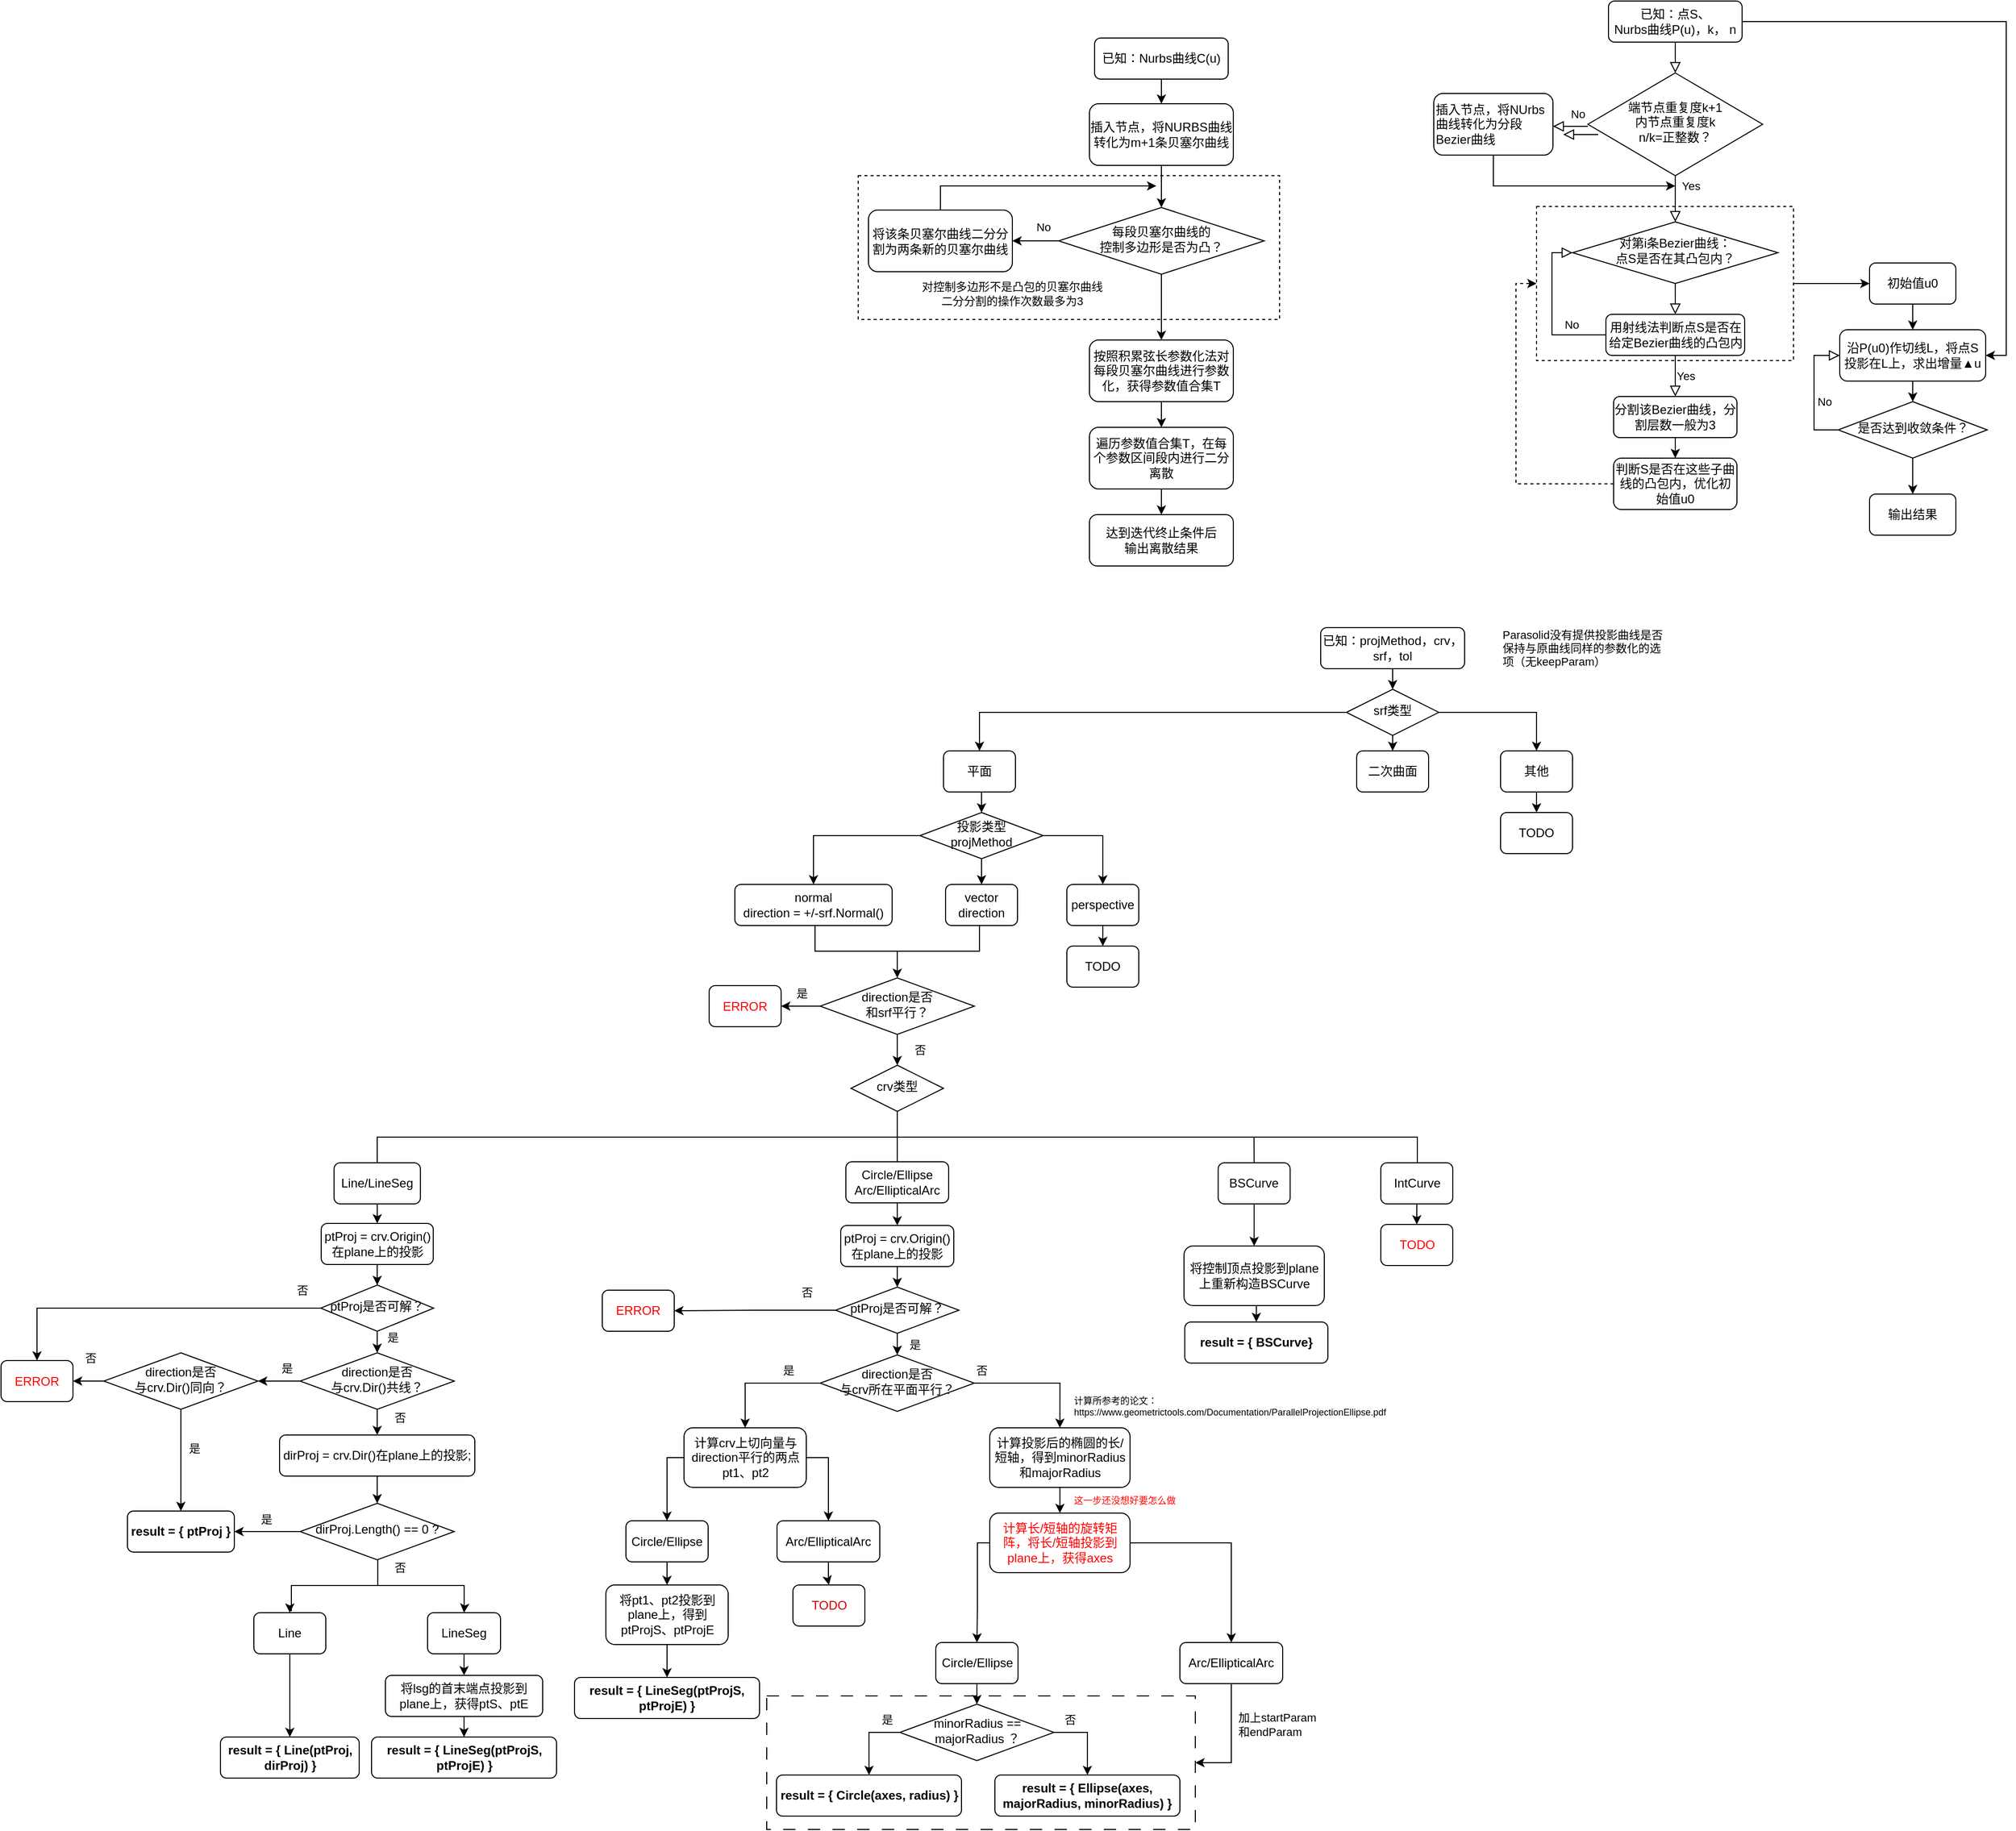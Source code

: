 <mxfile version="21.6.1" type="github">
  <diagram id="C5RBs43oDa-KdzZeNtuy" name="Page-1">
    <mxGraphModel dx="4502" dy="1508" grid="1" gridSize="10" guides="1" tooltips="1" connect="1" arrows="1" fold="1" page="1" pageScale="1" pageWidth="827" pageHeight="1169" math="0" shadow="0">
      <root>
        <mxCell id="WIyWlLk6GJQsqaUBKTNV-0" />
        <mxCell id="WIyWlLk6GJQsqaUBKTNV-1" parent="WIyWlLk6GJQsqaUBKTNV-0" />
        <mxCell id="WIyWlLk6GJQsqaUBKTNV-2" value="" style="rounded=0;html=1;jettySize=auto;orthogonalLoop=1;fontSize=11;endArrow=block;endFill=0;endSize=8;strokeWidth=1;shadow=0;labelBackgroundColor=none;edgeStyle=orthogonalEdgeStyle;" parent="WIyWlLk6GJQsqaUBKTNV-1" source="WIyWlLk6GJQsqaUBKTNV-3" target="WIyWlLk6GJQsqaUBKTNV-6" edge="1">
          <mxGeometry relative="1" as="geometry" />
        </mxCell>
        <mxCell id="XZnrxidHfEG2WqIlhOVC-12" style="edgeStyle=orthogonalEdgeStyle;rounded=0;orthogonalLoop=1;jettySize=auto;html=1;exitX=1;exitY=0.5;exitDx=0;exitDy=0;entryX=1;entryY=0.5;entryDx=0;entryDy=0;" parent="WIyWlLk6GJQsqaUBKTNV-1" source="WIyWlLk6GJQsqaUBKTNV-3" target="XZnrxidHfEG2WqIlhOVC-11" edge="1">
          <mxGeometry relative="1" as="geometry" />
        </mxCell>
        <mxCell id="WIyWlLk6GJQsqaUBKTNV-3" value="已知：点S、&lt;br&gt;Nurbs曲线P(u)，k， n" style="rounded=1;whiteSpace=wrap;html=1;fontSize=12;glass=0;strokeWidth=1;shadow=0;" parent="WIyWlLk6GJQsqaUBKTNV-1" vertex="1">
          <mxGeometry x="150" y="80" width="130" height="40" as="geometry" />
        </mxCell>
        <mxCell id="WIyWlLk6GJQsqaUBKTNV-4" value="Yes" style="rounded=0;html=1;jettySize=auto;orthogonalLoop=1;fontSize=11;endArrow=block;endFill=0;endSize=8;strokeWidth=1;shadow=0;labelBackgroundColor=none;edgeStyle=orthogonalEdgeStyle;" parent="WIyWlLk6GJQsqaUBKTNV-1" source="WIyWlLk6GJQsqaUBKTNV-6" target="WIyWlLk6GJQsqaUBKTNV-10" edge="1">
          <mxGeometry x="-0.556" y="15" relative="1" as="geometry">
            <mxPoint as="offset" />
          </mxGeometry>
        </mxCell>
        <mxCell id="WIyWlLk6GJQsqaUBKTNV-5" value="No" style="edgeStyle=orthogonalEdgeStyle;rounded=0;html=1;jettySize=auto;orthogonalLoop=1;fontSize=11;endArrow=block;endFill=0;endSize=8;strokeWidth=1;shadow=0;labelBackgroundColor=none;" parent="WIyWlLk6GJQsqaUBKTNV-1" edge="1">
          <mxGeometry x="1" y="506" relative="1" as="geometry">
            <mxPoint x="-496" y="-408" as="offset" />
            <mxPoint x="130" y="202" as="sourcePoint" />
            <mxPoint x="96" y="202" as="targetPoint" />
          </mxGeometry>
        </mxCell>
        <mxCell id="WIyWlLk6GJQsqaUBKTNV-6" value="端节点重复度k+1&lt;br&gt;内节点重复度k&lt;br&gt;n/k=正整数？" style="rhombus;whiteSpace=wrap;html=1;shadow=0;fontFamily=Helvetica;fontSize=12;align=center;strokeWidth=1;spacing=6;spacingTop=-4;" parent="WIyWlLk6GJQsqaUBKTNV-1" vertex="1">
          <mxGeometry x="130" y="150" width="170" height="100" as="geometry" />
        </mxCell>
        <mxCell id="XZnrxidHfEG2WqIlhOVC-3" style="edgeStyle=orthogonalEdgeStyle;rounded=0;orthogonalLoop=1;jettySize=auto;html=1;exitX=0.5;exitY=1;exitDx=0;exitDy=0;" parent="WIyWlLk6GJQsqaUBKTNV-1" source="WIyWlLk6GJQsqaUBKTNV-7" edge="1">
          <mxGeometry relative="1" as="geometry">
            <mxPoint x="215" y="260" as="targetPoint" />
            <Array as="points">
              <mxPoint x="38" y="260" />
            </Array>
          </mxGeometry>
        </mxCell>
        <mxCell id="WIyWlLk6GJQsqaUBKTNV-7" value="插入节点，将NUrbs曲线转化为分段Bezier曲线" style="rounded=1;whiteSpace=wrap;html=1;fontSize=12;glass=0;strokeWidth=1;shadow=0;align=left;" parent="WIyWlLk6GJQsqaUBKTNV-1" vertex="1">
          <mxGeometry x="-20" y="170" width="116" height="60" as="geometry" />
        </mxCell>
        <mxCell id="WIyWlLk6GJQsqaUBKTNV-8" value="" style="rounded=0;html=1;jettySize=auto;orthogonalLoop=1;fontSize=11;endArrow=block;endFill=0;endSize=8;strokeWidth=1;shadow=0;labelBackgroundColor=none;edgeStyle=orthogonalEdgeStyle;" parent="WIyWlLk6GJQsqaUBKTNV-1" source="WIyWlLk6GJQsqaUBKTNV-10" target="WIyWlLk6GJQsqaUBKTNV-11" edge="1">
          <mxGeometry x="0.333" y="20" relative="1" as="geometry">
            <mxPoint as="offset" />
          </mxGeometry>
        </mxCell>
        <mxCell id="WIyWlLk6GJQsqaUBKTNV-9" value="Yes" style="edgeStyle=orthogonalEdgeStyle;rounded=0;html=1;jettySize=auto;orthogonalLoop=1;fontSize=11;endArrow=block;endFill=0;endSize=8;strokeWidth=1;shadow=0;labelBackgroundColor=none;exitX=0.5;exitY=1;exitDx=0;exitDy=0;" parent="WIyWlLk6GJQsqaUBKTNV-1" source="WIyWlLk6GJQsqaUBKTNV-11" target="WIyWlLk6GJQsqaUBKTNV-12" edge="1">
          <mxGeometry y="10" relative="1" as="geometry">
            <mxPoint as="offset" />
            <mxPoint x="299.97" y="435" as="sourcePoint" />
          </mxGeometry>
        </mxCell>
        <mxCell id="WIyWlLk6GJQsqaUBKTNV-10" value="对第i条Bezier曲线：&lt;br&gt;点S是否在其凸包内？" style="rhombus;whiteSpace=wrap;html=1;shadow=0;fontFamily=Helvetica;fontSize=12;align=center;strokeWidth=1;spacing=6;spacingTop=-4;" parent="WIyWlLk6GJQsqaUBKTNV-1" vertex="1">
          <mxGeometry x="115" y="295" width="200" height="60" as="geometry" />
        </mxCell>
        <mxCell id="WIyWlLk6GJQsqaUBKTNV-11" value="用射线法判断点S是否在给定Bezier曲线的凸包内" style="rounded=1;whiteSpace=wrap;html=1;fontSize=12;glass=0;strokeWidth=1;shadow=0;" parent="WIyWlLk6GJQsqaUBKTNV-1" vertex="1">
          <mxGeometry x="147.5" y="385" width="135" height="40" as="geometry" />
        </mxCell>
        <mxCell id="XZnrxidHfEG2WqIlhOVC-6" value="" style="edgeStyle=orthogonalEdgeStyle;rounded=0;orthogonalLoop=1;jettySize=auto;html=1;" parent="WIyWlLk6GJQsqaUBKTNV-1" source="WIyWlLk6GJQsqaUBKTNV-12" target="XZnrxidHfEG2WqIlhOVC-4" edge="1">
          <mxGeometry relative="1" as="geometry" />
        </mxCell>
        <mxCell id="WIyWlLk6GJQsqaUBKTNV-12" value="分割该Bezier曲线，分割层数一般为3" style="rounded=1;whiteSpace=wrap;html=1;fontSize=12;glass=0;strokeWidth=1;shadow=0;" parent="WIyWlLk6GJQsqaUBKTNV-1" vertex="1">
          <mxGeometry x="155" y="465" width="120" height="40" as="geometry" />
        </mxCell>
        <mxCell id="XZnrxidHfEG2WqIlhOVC-1" value="No" style="edgeStyle=orthogonalEdgeStyle;rounded=0;html=1;jettySize=auto;orthogonalLoop=1;fontSize=11;endArrow=block;endFill=0;endSize=8;strokeWidth=1;shadow=0;labelBackgroundColor=none;exitX=0;exitY=0.5;exitDx=0;exitDy=0;entryX=0;entryY=0.5;entryDx=0;entryDy=0;" parent="WIyWlLk6GJQsqaUBKTNV-1" source="WIyWlLk6GJQsqaUBKTNV-11" target="WIyWlLk6GJQsqaUBKTNV-10" edge="1">
          <mxGeometry x="-0.555" y="-10" relative="1" as="geometry">
            <mxPoint as="offset" />
            <mxPoint x="119.97" y="385" as="sourcePoint" />
            <mxPoint x="175.97" y="385" as="targetPoint" />
          </mxGeometry>
        </mxCell>
        <mxCell id="XZnrxidHfEG2WqIlhOVC-8" style="edgeStyle=orthogonalEdgeStyle;rounded=0;orthogonalLoop=1;jettySize=auto;html=1;exitX=0;exitY=0.5;exitDx=0;exitDy=0;entryX=0;entryY=0.5;entryDx=0;entryDy=0;dashed=1;" parent="WIyWlLk6GJQsqaUBKTNV-1" source="XZnrxidHfEG2WqIlhOVC-4" target="XZnrxidHfEG2WqIlhOVC-7" edge="1">
          <mxGeometry relative="1" as="geometry" />
        </mxCell>
        <mxCell id="XZnrxidHfEG2WqIlhOVC-4" value="判断S是否在这些子曲线的凸包内，优化初始值u0" style="rounded=1;whiteSpace=wrap;html=1;fontSize=12;glass=0;strokeWidth=1;shadow=0;" parent="WIyWlLk6GJQsqaUBKTNV-1" vertex="1">
          <mxGeometry x="155" y="525" width="120" height="50" as="geometry" />
        </mxCell>
        <mxCell id="XZnrxidHfEG2WqIlhOVC-10" value="" style="edgeStyle=orthogonalEdgeStyle;rounded=0;orthogonalLoop=1;jettySize=auto;html=1;" parent="WIyWlLk6GJQsqaUBKTNV-1" source="XZnrxidHfEG2WqIlhOVC-7" target="XZnrxidHfEG2WqIlhOVC-9" edge="1">
          <mxGeometry relative="1" as="geometry" />
        </mxCell>
        <mxCell id="XZnrxidHfEG2WqIlhOVC-7" value="" style="rounded=0;whiteSpace=wrap;html=1;fillColor=none;dashed=1;" parent="WIyWlLk6GJQsqaUBKTNV-1" vertex="1">
          <mxGeometry x="80" y="280" width="250" height="150" as="geometry" />
        </mxCell>
        <mxCell id="XZnrxidHfEG2WqIlhOVC-13" style="edgeStyle=orthogonalEdgeStyle;rounded=0;orthogonalLoop=1;jettySize=auto;html=1;exitX=0.5;exitY=1;exitDx=0;exitDy=0;entryX=0.5;entryY=0;entryDx=0;entryDy=0;" parent="WIyWlLk6GJQsqaUBKTNV-1" source="XZnrxidHfEG2WqIlhOVC-9" target="XZnrxidHfEG2WqIlhOVC-11" edge="1">
          <mxGeometry relative="1" as="geometry" />
        </mxCell>
        <mxCell id="XZnrxidHfEG2WqIlhOVC-9" value="初始值u0" style="rounded=1;whiteSpace=wrap;html=1;fontSize=12;glass=0;strokeWidth=1;shadow=0;" parent="WIyWlLk6GJQsqaUBKTNV-1" vertex="1">
          <mxGeometry x="404" y="335" width="84" height="40" as="geometry" />
        </mxCell>
        <mxCell id="XZnrxidHfEG2WqIlhOVC-15" style="edgeStyle=orthogonalEdgeStyle;rounded=0;orthogonalLoop=1;jettySize=auto;html=1;exitX=0.5;exitY=1;exitDx=0;exitDy=0;entryX=0.5;entryY=0;entryDx=0;entryDy=0;" parent="WIyWlLk6GJQsqaUBKTNV-1" source="XZnrxidHfEG2WqIlhOVC-11" target="XZnrxidHfEG2WqIlhOVC-14" edge="1">
          <mxGeometry relative="1" as="geometry" />
        </mxCell>
        <mxCell id="XZnrxidHfEG2WqIlhOVC-11" value="沿P(u0)作切线L，将点S投影在L上，求出增量▲u" style="rounded=1;whiteSpace=wrap;html=1;fontSize=12;glass=0;strokeWidth=1;shadow=0;" parent="WIyWlLk6GJQsqaUBKTNV-1" vertex="1">
          <mxGeometry x="375" y="400" width="142" height="50" as="geometry" />
        </mxCell>
        <mxCell id="XZnrxidHfEG2WqIlhOVC-19" value="" style="edgeStyle=orthogonalEdgeStyle;rounded=0;orthogonalLoop=1;jettySize=auto;html=1;" parent="WIyWlLk6GJQsqaUBKTNV-1" source="XZnrxidHfEG2WqIlhOVC-14" target="XZnrxidHfEG2WqIlhOVC-18" edge="1">
          <mxGeometry relative="1" as="geometry" />
        </mxCell>
        <mxCell id="XZnrxidHfEG2WqIlhOVC-14" value="是否达到收敛条件？" style="rhombus;whiteSpace=wrap;html=1;shadow=0;fontFamily=Helvetica;fontSize=12;align=center;strokeWidth=1;spacing=6;spacingTop=-4;" parent="WIyWlLk6GJQsqaUBKTNV-1" vertex="1">
          <mxGeometry x="373.5" y="470" width="145" height="55" as="geometry" />
        </mxCell>
        <mxCell id="XZnrxidHfEG2WqIlhOVC-17" value="No" style="edgeStyle=orthogonalEdgeStyle;rounded=0;html=1;jettySize=auto;orthogonalLoop=1;fontSize=11;endArrow=block;endFill=0;endSize=8;strokeWidth=1;shadow=0;labelBackgroundColor=none;exitX=0;exitY=0.5;exitDx=0;exitDy=0;entryX=0;entryY=0.5;entryDx=0;entryDy=0;" parent="WIyWlLk6GJQsqaUBKTNV-1" source="XZnrxidHfEG2WqIlhOVC-14" target="XZnrxidHfEG2WqIlhOVC-11" edge="1">
          <mxGeometry x="-0.157" y="-10" relative="1" as="geometry">
            <mxPoint as="offset" />
            <mxPoint x="424" y="230" as="sourcePoint" />
            <mxPoint x="390" y="230" as="targetPoint" />
            <Array as="points">
              <mxPoint x="350" y="497" />
              <mxPoint x="350" y="425" />
            </Array>
          </mxGeometry>
        </mxCell>
        <mxCell id="XZnrxidHfEG2WqIlhOVC-18" value="输出结果" style="rounded=1;whiteSpace=wrap;html=1;fontSize=12;glass=0;strokeWidth=1;shadow=0;" parent="WIyWlLk6GJQsqaUBKTNV-1" vertex="1">
          <mxGeometry x="404" y="560" width="84" height="40" as="geometry" />
        </mxCell>
        <mxCell id="uBomitbFG4ltec037NGh-8" value="" style="edgeStyle=orthogonalEdgeStyle;rounded=0;orthogonalLoop=1;jettySize=auto;html=1;" parent="WIyWlLk6GJQsqaUBKTNV-1" source="uBomitbFG4ltec037NGh-0" target="uBomitbFG4ltec037NGh-1" edge="1">
          <mxGeometry relative="1" as="geometry" />
        </mxCell>
        <mxCell id="uBomitbFG4ltec037NGh-0" value="已知：Nurbs曲线C(u)" style="rounded=1;whiteSpace=wrap;html=1;fontSize=12;glass=0;strokeWidth=1;shadow=0;" parent="WIyWlLk6GJQsqaUBKTNV-1" vertex="1">
          <mxGeometry x="-350" y="116" width="130" height="40" as="geometry" />
        </mxCell>
        <mxCell id="uBomitbFG4ltec037NGh-6" value="" style="edgeStyle=orthogonalEdgeStyle;rounded=0;orthogonalLoop=1;jettySize=auto;html=1;" parent="WIyWlLk6GJQsqaUBKTNV-1" source="uBomitbFG4ltec037NGh-1" target="uBomitbFG4ltec037NGh-3" edge="1">
          <mxGeometry relative="1" as="geometry" />
        </mxCell>
        <mxCell id="uBomitbFG4ltec037NGh-1" value="插入节点，将NURBS曲线转化为m+1条贝塞尔曲线" style="rounded=1;whiteSpace=wrap;html=1;fontSize=12;glass=0;strokeWidth=1;shadow=0;" parent="WIyWlLk6GJQsqaUBKTNV-1" vertex="1">
          <mxGeometry x="-355" y="180" width="140" height="60" as="geometry" />
        </mxCell>
        <mxCell id="uBomitbFG4ltec037NGh-11" value="" style="edgeStyle=orthogonalEdgeStyle;rounded=0;orthogonalLoop=1;jettySize=auto;html=1;" parent="WIyWlLk6GJQsqaUBKTNV-1" source="uBomitbFG4ltec037NGh-3" target="uBomitbFG4ltec037NGh-10" edge="1">
          <mxGeometry relative="1" as="geometry" />
        </mxCell>
        <mxCell id="uBomitbFG4ltec037NGh-16" value="" style="edgeStyle=orthogonalEdgeStyle;rounded=0;orthogonalLoop=1;jettySize=auto;html=1;" parent="WIyWlLk6GJQsqaUBKTNV-1" source="uBomitbFG4ltec037NGh-3" target="uBomitbFG4ltec037NGh-15" edge="1">
          <mxGeometry relative="1" as="geometry" />
        </mxCell>
        <mxCell id="uBomitbFG4ltec037NGh-3" value="每段贝塞尔曲线的&lt;br&gt;控制多边形是否为凸？" style="rhombus;whiteSpace=wrap;html=1;shadow=0;fontFamily=Helvetica;fontSize=12;align=center;strokeWidth=1;spacing=6;spacingTop=-4;" parent="WIyWlLk6GJQsqaUBKTNV-1" vertex="1">
          <mxGeometry x="-385" y="281" width="200" height="65" as="geometry" />
        </mxCell>
        <mxCell id="uBomitbFG4ltec037NGh-9" value="No" style="edgeStyle=orthogonalEdgeStyle;rounded=0;html=1;jettySize=auto;orthogonalLoop=1;fontSize=11;endArrow=block;endFill=0;endSize=8;strokeWidth=1;shadow=0;labelBackgroundColor=none;" parent="WIyWlLk6GJQsqaUBKTNV-1" edge="1">
          <mxGeometry x="0.176" y="-20" relative="1" as="geometry">
            <mxPoint as="offset" />
            <mxPoint x="140" y="210" as="sourcePoint" />
            <mxPoint x="106" y="210" as="targetPoint" />
          </mxGeometry>
        </mxCell>
        <mxCell id="uBomitbFG4ltec037NGh-13" style="edgeStyle=orthogonalEdgeStyle;rounded=0;orthogonalLoop=1;jettySize=auto;html=1;exitX=0.5;exitY=0;exitDx=0;exitDy=0;" parent="WIyWlLk6GJQsqaUBKTNV-1" source="uBomitbFG4ltec037NGh-10" edge="1">
          <mxGeometry relative="1" as="geometry">
            <mxPoint x="-290" y="260" as="targetPoint" />
            <Array as="points">
              <mxPoint x="-500" y="260" />
            </Array>
          </mxGeometry>
        </mxCell>
        <mxCell id="uBomitbFG4ltec037NGh-10" value="将该条贝塞尔曲线二分分割为两条新的贝塞尔曲线" style="rounded=1;whiteSpace=wrap;html=1;fontSize=12;glass=0;strokeWidth=1;shadow=0;" parent="WIyWlLk6GJQsqaUBKTNV-1" vertex="1">
          <mxGeometry x="-570" y="283.5" width="140" height="60" as="geometry" />
        </mxCell>
        <mxCell id="uBomitbFG4ltec037NGh-18" value="" style="edgeStyle=orthogonalEdgeStyle;rounded=0;orthogonalLoop=1;jettySize=auto;html=1;" parent="WIyWlLk6GJQsqaUBKTNV-1" source="uBomitbFG4ltec037NGh-15" target="uBomitbFG4ltec037NGh-17" edge="1">
          <mxGeometry relative="1" as="geometry" />
        </mxCell>
        <mxCell id="uBomitbFG4ltec037NGh-15" value="按照积累弦长参数化法对每段贝塞尔曲线进行参数化，获得参数值合集T" style="rounded=1;whiteSpace=wrap;html=1;fontSize=12;glass=0;strokeWidth=1;shadow=0;" parent="WIyWlLk6GJQsqaUBKTNV-1" vertex="1">
          <mxGeometry x="-355" y="410" width="140" height="60" as="geometry" />
        </mxCell>
        <mxCell id="uBomitbFG4ltec037NGh-20" value="" style="edgeStyle=orthogonalEdgeStyle;rounded=0;orthogonalLoop=1;jettySize=auto;html=1;" parent="WIyWlLk6GJQsqaUBKTNV-1" source="uBomitbFG4ltec037NGh-17" target="uBomitbFG4ltec037NGh-19" edge="1">
          <mxGeometry relative="1" as="geometry" />
        </mxCell>
        <mxCell id="uBomitbFG4ltec037NGh-17" value="遍历参数值合集T，在每个参数区间段内进行二分离散" style="rounded=1;whiteSpace=wrap;html=1;fontSize=12;glass=0;strokeWidth=1;shadow=0;" parent="WIyWlLk6GJQsqaUBKTNV-1" vertex="1">
          <mxGeometry x="-355" y="495" width="140" height="60" as="geometry" />
        </mxCell>
        <mxCell id="uBomitbFG4ltec037NGh-19" value="达到迭代终止条件后&lt;br&gt;输出离散结果" style="rounded=1;whiteSpace=wrap;html=1;fontSize=12;glass=0;strokeWidth=1;shadow=0;" parent="WIyWlLk6GJQsqaUBKTNV-1" vertex="1">
          <mxGeometry x="-355" y="580" width="140" height="50" as="geometry" />
        </mxCell>
        <mxCell id="uBomitbFG4ltec037NGh-21" value="" style="rounded=0;whiteSpace=wrap;html=1;fillColor=none;dashed=1;" parent="WIyWlLk6GJQsqaUBKTNV-1" vertex="1">
          <mxGeometry x="-580" y="250" width="410" height="140" as="geometry" />
        </mxCell>
        <mxCell id="uBomitbFG4ltec037NGh-22" value="&lt;font style=&quot;font-size: 11px;&quot;&gt;对控制多边形不是凸包的贝塞尔曲线&lt;br&gt;二分分割的操作次数最多为3&lt;/font&gt;" style="rounded=0;whiteSpace=wrap;html=1;gradientColor=default;fillColor=none;strokeColor=none;fontSize=9;" parent="WIyWlLk6GJQsqaUBKTNV-1" vertex="1">
          <mxGeometry x="-530" y="335" width="200" height="60" as="geometry" />
        </mxCell>
        <mxCell id="AzQNed1N8ElNNBdo4Fju-8" style="edgeStyle=orthogonalEdgeStyle;rounded=0;orthogonalLoop=1;jettySize=auto;html=1;exitX=0.5;exitY=1;exitDx=0;exitDy=0;entryX=0.5;entryY=0;entryDx=0;entryDy=0;" edge="1" parent="WIyWlLk6GJQsqaUBKTNV-1" source="AzQNed1N8ElNNBdo4Fju-0" target="AzQNed1N8ElNNBdo4Fju-7">
          <mxGeometry relative="1" as="geometry" />
        </mxCell>
        <mxCell id="AzQNed1N8ElNNBdo4Fju-0" value="&lt;div style=&quot;&quot;&gt;&lt;span style=&quot;background-color: initial;&quot;&gt;已知：projMethod，crv，srf，tol&lt;/span&gt;&lt;/div&gt;" style="rounded=1;whiteSpace=wrap;html=1;fontSize=12;glass=0;strokeWidth=1;shadow=0;align=center;" vertex="1" parent="WIyWlLk6GJQsqaUBKTNV-1">
          <mxGeometry x="-130" y="690" width="140" height="40" as="geometry" />
        </mxCell>
        <mxCell id="AzQNed1N8ElNNBdo4Fju-2" value="&lt;span style=&quot;font-size: 11px;&quot;&gt;Parasolid没有提供投影曲线是否保持与原曲线同样的参数化的选项（无keepParam）&lt;/span&gt;" style="rounded=0;whiteSpace=wrap;html=1;gradientColor=default;fillColor=none;strokeColor=none;fontSize=9;align=left;" vertex="1" parent="WIyWlLk6GJQsqaUBKTNV-1">
          <mxGeometry x="45" y="690" width="160" height="40" as="geometry" />
        </mxCell>
        <mxCell id="AzQNed1N8ElNNBdo4Fju-22" style="edgeStyle=orthogonalEdgeStyle;rounded=0;orthogonalLoop=1;jettySize=auto;html=1;entryX=0.5;entryY=0;entryDx=0;entryDy=0;" edge="1" parent="WIyWlLk6GJQsqaUBKTNV-1" source="AzQNed1N8ElNNBdo4Fju-7" target="AzQNed1N8ElNNBdo4Fju-11">
          <mxGeometry relative="1" as="geometry" />
        </mxCell>
        <mxCell id="AzQNed1N8ElNNBdo4Fju-23" style="edgeStyle=orthogonalEdgeStyle;rounded=0;orthogonalLoop=1;jettySize=auto;html=1;exitX=0.5;exitY=1;exitDx=0;exitDy=0;entryX=0.5;entryY=0;entryDx=0;entryDy=0;" edge="1" parent="WIyWlLk6GJQsqaUBKTNV-1" source="AzQNed1N8ElNNBdo4Fju-7" target="AzQNed1N8ElNNBdo4Fju-12">
          <mxGeometry relative="1" as="geometry" />
        </mxCell>
        <mxCell id="AzQNed1N8ElNNBdo4Fju-24" style="edgeStyle=orthogonalEdgeStyle;rounded=0;orthogonalLoop=1;jettySize=auto;html=1;exitX=1;exitY=0.5;exitDx=0;exitDy=0;entryX=0.5;entryY=0;entryDx=0;entryDy=0;" edge="1" parent="WIyWlLk6GJQsqaUBKTNV-1" source="AzQNed1N8ElNNBdo4Fju-7" target="AzQNed1N8ElNNBdo4Fju-13">
          <mxGeometry relative="1" as="geometry" />
        </mxCell>
        <mxCell id="AzQNed1N8ElNNBdo4Fju-7" value="srf类型" style="rhombus;whiteSpace=wrap;html=1;shadow=0;fontFamily=Helvetica;fontSize=12;align=center;strokeWidth=1;spacing=6;spacingTop=-4;" vertex="1" parent="WIyWlLk6GJQsqaUBKTNV-1">
          <mxGeometry x="-105" y="750" width="90" height="45" as="geometry" />
        </mxCell>
        <mxCell id="AzQNed1N8ElNNBdo4Fju-21" style="edgeStyle=orthogonalEdgeStyle;rounded=0;orthogonalLoop=1;jettySize=auto;html=1;exitX=0.5;exitY=1;exitDx=0;exitDy=0;entryX=0.5;entryY=0;entryDx=0;entryDy=0;" edge="1" parent="WIyWlLk6GJQsqaUBKTNV-1" source="AzQNed1N8ElNNBdo4Fju-11" target="AzQNed1N8ElNNBdo4Fju-14">
          <mxGeometry relative="1" as="geometry" />
        </mxCell>
        <mxCell id="AzQNed1N8ElNNBdo4Fju-11" value="平面" style="rounded=1;whiteSpace=wrap;html=1;fontSize=12;glass=0;strokeWidth=1;shadow=0;" vertex="1" parent="WIyWlLk6GJQsqaUBKTNV-1">
          <mxGeometry x="-497" y="810" width="70" height="40" as="geometry" />
        </mxCell>
        <mxCell id="AzQNed1N8ElNNBdo4Fju-12" value="二次曲面" style="rounded=1;whiteSpace=wrap;html=1;fontSize=12;glass=0;strokeWidth=1;shadow=0;" vertex="1" parent="WIyWlLk6GJQsqaUBKTNV-1">
          <mxGeometry x="-95" y="810" width="70" height="40" as="geometry" />
        </mxCell>
        <mxCell id="AzQNed1N8ElNNBdo4Fju-31" style="edgeStyle=orthogonalEdgeStyle;rounded=0;orthogonalLoop=1;jettySize=auto;html=1;exitX=0.5;exitY=1;exitDx=0;exitDy=0;entryX=0.5;entryY=0;entryDx=0;entryDy=0;" edge="1" parent="WIyWlLk6GJQsqaUBKTNV-1" source="AzQNed1N8ElNNBdo4Fju-13" target="AzQNed1N8ElNNBdo4Fju-30">
          <mxGeometry relative="1" as="geometry" />
        </mxCell>
        <mxCell id="AzQNed1N8ElNNBdo4Fju-13" value="其他" style="rounded=1;whiteSpace=wrap;html=1;fontSize=12;glass=0;strokeWidth=1;shadow=0;" vertex="1" parent="WIyWlLk6GJQsqaUBKTNV-1">
          <mxGeometry x="45" y="810" width="70" height="40" as="geometry" />
        </mxCell>
        <mxCell id="AzQNed1N8ElNNBdo4Fju-25" style="edgeStyle=orthogonalEdgeStyle;rounded=0;orthogonalLoop=1;jettySize=auto;html=1;exitX=0.5;exitY=1;exitDx=0;exitDy=0;entryX=0.5;entryY=0;entryDx=0;entryDy=0;" edge="1" parent="WIyWlLk6GJQsqaUBKTNV-1" source="AzQNed1N8ElNNBdo4Fju-14" target="AzQNed1N8ElNNBdo4Fju-16">
          <mxGeometry relative="1" as="geometry" />
        </mxCell>
        <mxCell id="AzQNed1N8ElNNBdo4Fju-26" style="edgeStyle=orthogonalEdgeStyle;rounded=0;orthogonalLoop=1;jettySize=auto;html=1;exitX=0;exitY=0.5;exitDx=0;exitDy=0;entryX=0.5;entryY=0;entryDx=0;entryDy=0;" edge="1" parent="WIyWlLk6GJQsqaUBKTNV-1" source="AzQNed1N8ElNNBdo4Fju-14" target="AzQNed1N8ElNNBdo4Fju-15">
          <mxGeometry relative="1" as="geometry" />
        </mxCell>
        <mxCell id="AzQNed1N8ElNNBdo4Fju-27" style="edgeStyle=orthogonalEdgeStyle;rounded=0;orthogonalLoop=1;jettySize=auto;html=1;exitX=1;exitY=0.5;exitDx=0;exitDy=0;entryX=0.5;entryY=0;entryDx=0;entryDy=0;" edge="1" parent="WIyWlLk6GJQsqaUBKTNV-1" source="AzQNed1N8ElNNBdo4Fju-14" target="AzQNed1N8ElNNBdo4Fju-17">
          <mxGeometry relative="1" as="geometry" />
        </mxCell>
        <mxCell id="AzQNed1N8ElNNBdo4Fju-14" value="投影类型&lt;br&gt;projMethod" style="rhombus;whiteSpace=wrap;html=1;shadow=0;fontFamily=Helvetica;fontSize=12;align=center;strokeWidth=1;spacing=6;spacingTop=-4;" vertex="1" parent="WIyWlLk6GJQsqaUBKTNV-1">
          <mxGeometry x="-520" y="870" width="120" height="45" as="geometry" />
        </mxCell>
        <mxCell id="AzQNed1N8ElNNBdo4Fju-15" value="normal&lt;br&gt;direction = +/-srf.Normal()" style="rounded=1;whiteSpace=wrap;html=1;fontSize=12;glass=0;strokeWidth=1;shadow=0;" vertex="1" parent="WIyWlLk6GJQsqaUBKTNV-1">
          <mxGeometry x="-700" y="940" width="153" height="40" as="geometry" />
        </mxCell>
        <mxCell id="AzQNed1N8ElNNBdo4Fju-16" value="vector&lt;br&gt;direction" style="rounded=1;whiteSpace=wrap;html=1;fontSize=12;glass=0;strokeWidth=1;shadow=0;" vertex="1" parent="WIyWlLk6GJQsqaUBKTNV-1">
          <mxGeometry x="-495" y="940" width="70" height="40" as="geometry" />
        </mxCell>
        <mxCell id="AzQNed1N8ElNNBdo4Fju-29" style="edgeStyle=orthogonalEdgeStyle;rounded=0;orthogonalLoop=1;jettySize=auto;html=1;exitX=0.5;exitY=1;exitDx=0;exitDy=0;entryX=0.5;entryY=0;entryDx=0;entryDy=0;" edge="1" parent="WIyWlLk6GJQsqaUBKTNV-1" source="AzQNed1N8ElNNBdo4Fju-17" target="AzQNed1N8ElNNBdo4Fju-28">
          <mxGeometry relative="1" as="geometry" />
        </mxCell>
        <mxCell id="AzQNed1N8ElNNBdo4Fju-17" value="perspective" style="rounded=1;whiteSpace=wrap;html=1;fontSize=12;glass=0;strokeWidth=1;shadow=0;" vertex="1" parent="WIyWlLk6GJQsqaUBKTNV-1">
          <mxGeometry x="-377" y="940" width="70" height="40" as="geometry" />
        </mxCell>
        <mxCell id="AzQNed1N8ElNNBdo4Fju-28" value="TODO" style="rounded=1;whiteSpace=wrap;html=1;fontSize=12;glass=0;strokeWidth=1;shadow=0;" vertex="1" parent="WIyWlLk6GJQsqaUBKTNV-1">
          <mxGeometry x="-377" y="1000" width="70" height="40" as="geometry" />
        </mxCell>
        <mxCell id="AzQNed1N8ElNNBdo4Fju-30" value="TODO" style="rounded=1;whiteSpace=wrap;html=1;fontSize=12;glass=0;strokeWidth=1;shadow=0;" vertex="1" parent="WIyWlLk6GJQsqaUBKTNV-1">
          <mxGeometry x="45" y="870" width="70" height="40" as="geometry" />
        </mxCell>
        <mxCell id="AzQNed1N8ElNNBdo4Fju-39" style="edgeStyle=orthogonalEdgeStyle;rounded=0;orthogonalLoop=1;jettySize=auto;html=1;exitX=0;exitY=0.5;exitDx=0;exitDy=0;exitPerimeter=0;entryX=0.5;entryY=0;entryDx=0;entryDy=0;" edge="1" parent="WIyWlLk6GJQsqaUBKTNV-1" source="AzQNed1N8ElNNBdo4Fju-32" target="AzQNed1N8ElNNBdo4Fju-33">
          <mxGeometry relative="1" as="geometry" />
        </mxCell>
        <mxCell id="AzQNed1N8ElNNBdo4Fju-32" value="" style="strokeWidth=1;html=1;shape=mxgraph.flowchart.annotation_2;align=left;labelPosition=right;pointerEvents=1;rotation=-90;" vertex="1" parent="WIyWlLk6GJQsqaUBKTNV-1">
          <mxGeometry x="-567" y="925" width="50" height="160" as="geometry" />
        </mxCell>
        <mxCell id="AzQNed1N8ElNNBdo4Fju-36" value="" style="edgeStyle=orthogonalEdgeStyle;rounded=0;orthogonalLoop=1;jettySize=auto;html=1;" edge="1" parent="WIyWlLk6GJQsqaUBKTNV-1" source="AzQNed1N8ElNNBdo4Fju-33" target="AzQNed1N8ElNNBdo4Fju-35">
          <mxGeometry relative="1" as="geometry" />
        </mxCell>
        <mxCell id="AzQNed1N8ElNNBdo4Fju-41" value="" style="edgeStyle=orthogonalEdgeStyle;rounded=0;orthogonalLoop=1;jettySize=auto;html=1;" edge="1" parent="WIyWlLk6GJQsqaUBKTNV-1" source="AzQNed1N8ElNNBdo4Fju-33" target="AzQNed1N8ElNNBdo4Fju-40">
          <mxGeometry relative="1" as="geometry" />
        </mxCell>
        <mxCell id="AzQNed1N8ElNNBdo4Fju-33" value="direction是否&lt;br&gt;和srf平行？" style="rhombus;whiteSpace=wrap;html=1;shadow=0;fontFamily=Helvetica;fontSize=12;align=center;strokeWidth=1;spacing=6;spacingTop=-4;" vertex="1" parent="WIyWlLk6GJQsqaUBKTNV-1">
          <mxGeometry x="-617" y="1031" width="150" height="55" as="geometry" />
        </mxCell>
        <mxCell id="AzQNed1N8ElNNBdo4Fju-35" value="&lt;font color=&quot;#ff0000&quot;&gt;ERROR&lt;/font&gt;" style="rounded=1;whiteSpace=wrap;html=1;fontSize=12;glass=0;strokeWidth=1;shadow=0;" vertex="1" parent="WIyWlLk6GJQsqaUBKTNV-1">
          <mxGeometry x="-725" y="1038.5" width="70" height="40" as="geometry" />
        </mxCell>
        <mxCell id="AzQNed1N8ElNNBdo4Fju-37" value="&lt;span style=&quot;font-size: 11px;&quot;&gt;是&lt;/span&gt;" style="rounded=0;whiteSpace=wrap;html=1;gradientColor=default;fillColor=none;strokeColor=none;fontSize=9;align=left;" vertex="1" parent="WIyWlLk6GJQsqaUBKTNV-1">
          <mxGeometry x="-642" y="1031" width="25" height="30" as="geometry" />
        </mxCell>
        <mxCell id="AzQNed1N8ElNNBdo4Fju-38" value="&lt;span style=&quot;font-size: 11px;&quot;&gt;否&lt;/span&gt;" style="rounded=0;whiteSpace=wrap;html=1;gradientColor=default;fillColor=none;strokeColor=none;fontSize=9;align=left;" vertex="1" parent="WIyWlLk6GJQsqaUBKTNV-1">
          <mxGeometry x="-527.5" y="1086" width="25" height="30" as="geometry" />
        </mxCell>
        <mxCell id="AzQNed1N8ElNNBdo4Fju-40" value="crv类型" style="rhombus;whiteSpace=wrap;html=1;shadow=0;fontFamily=Helvetica;fontSize=12;align=center;strokeWidth=1;spacing=6;spacingTop=-4;" vertex="1" parent="WIyWlLk6GJQsqaUBKTNV-1">
          <mxGeometry x="-587" y="1116" width="90" height="45" as="geometry" />
        </mxCell>
        <mxCell id="AzQNed1N8ElNNBdo4Fju-123" style="edgeStyle=orthogonalEdgeStyle;rounded=0;orthogonalLoop=1;jettySize=auto;html=1;exitX=0.5;exitY=1;exitDx=0;exitDy=0;entryX=0.5;entryY=0;entryDx=0;entryDy=0;" edge="1" parent="WIyWlLk6GJQsqaUBKTNV-1" source="AzQNed1N8ElNNBdo4Fju-44" target="AzQNed1N8ElNNBdo4Fju-111">
          <mxGeometry relative="1" as="geometry" />
        </mxCell>
        <mxCell id="AzQNed1N8ElNNBdo4Fju-44" value="Circle/Ellipse&lt;br&gt;Arc/EllipticalArc" style="rounded=1;whiteSpace=wrap;html=1;fontSize=12;glass=0;strokeWidth=1;shadow=0;" vertex="1" parent="WIyWlLk6GJQsqaUBKTNV-1">
          <mxGeometry x="-592" y="1210" width="100" height="40" as="geometry" />
        </mxCell>
        <mxCell id="AzQNed1N8ElNNBdo4Fju-170" style="edgeStyle=orthogonalEdgeStyle;rounded=0;orthogonalLoop=1;jettySize=auto;html=1;exitX=0.5;exitY=1;exitDx=0;exitDy=0;entryX=0.5;entryY=0;entryDx=0;entryDy=0;" edge="1" parent="WIyWlLk6GJQsqaUBKTNV-1" source="AzQNed1N8ElNNBdo4Fju-45" target="AzQNed1N8ElNNBdo4Fju-168">
          <mxGeometry relative="1" as="geometry" />
        </mxCell>
        <mxCell id="AzQNed1N8ElNNBdo4Fju-45" value="BSCurve" style="rounded=1;whiteSpace=wrap;html=1;fontSize=12;glass=0;strokeWidth=1;shadow=0;" vertex="1" parent="WIyWlLk6GJQsqaUBKTNV-1">
          <mxGeometry x="-229.75" y="1211" width="70" height="40" as="geometry" />
        </mxCell>
        <mxCell id="AzQNed1N8ElNNBdo4Fju-48" value="" style="edgeStyle=orthogonalEdgeStyle;rounded=0;orthogonalLoop=1;jettySize=auto;html=1;" edge="1" parent="WIyWlLk6GJQsqaUBKTNV-1" source="AzQNed1N8ElNNBdo4Fju-46" target="AzQNed1N8ElNNBdo4Fju-47">
          <mxGeometry relative="1" as="geometry" />
        </mxCell>
        <mxCell id="AzQNed1N8ElNNBdo4Fju-46" value="IntCurve" style="rounded=1;whiteSpace=wrap;html=1;fontSize=12;glass=0;strokeWidth=1;shadow=0;" vertex="1" parent="WIyWlLk6GJQsqaUBKTNV-1">
          <mxGeometry x="-71.5" y="1211" width="70" height="40" as="geometry" />
        </mxCell>
        <mxCell id="AzQNed1N8ElNNBdo4Fju-47" value="&lt;font color=&quot;#ff0000&quot;&gt;TODO&lt;/font&gt;" style="rounded=1;whiteSpace=wrap;html=1;fontSize=12;glass=0;strokeWidth=1;shadow=0;" vertex="1" parent="WIyWlLk6GJQsqaUBKTNV-1">
          <mxGeometry x="-71.5" y="1271" width="70" height="40" as="geometry" />
        </mxCell>
        <mxCell id="AzQNed1N8ElNNBdo4Fju-86" value="" style="edgeStyle=orthogonalEdgeStyle;rounded=0;orthogonalLoop=1;jettySize=auto;html=1;" edge="1" parent="WIyWlLk6GJQsqaUBKTNV-1" source="AzQNed1N8ElNNBdo4Fju-50" target="AzQNed1N8ElNNBdo4Fju-83">
          <mxGeometry relative="1" as="geometry" />
        </mxCell>
        <mxCell id="AzQNed1N8ElNNBdo4Fju-50" value="LineSeg" style="rounded=1;whiteSpace=wrap;html=1;fontSize=12;glass=0;strokeWidth=1;shadow=0;" vertex="1" parent="WIyWlLk6GJQsqaUBKTNV-1">
          <mxGeometry x="-999" y="1649" width="71" height="40" as="geometry" />
        </mxCell>
        <mxCell id="AzQNed1N8ElNNBdo4Fju-53" value="" style="edgeStyle=orthogonalEdgeStyle;rounded=0;orthogonalLoop=1;jettySize=auto;html=1;" edge="1" parent="WIyWlLk6GJQsqaUBKTNV-1" source="AzQNed1N8ElNNBdo4Fju-51" target="AzQNed1N8ElNNBdo4Fju-52">
          <mxGeometry relative="1" as="geometry" />
        </mxCell>
        <mxCell id="AzQNed1N8ElNNBdo4Fju-63" value="" style="edgeStyle=orthogonalEdgeStyle;rounded=0;orthogonalLoop=1;jettySize=auto;html=1;" edge="1" parent="WIyWlLk6GJQsqaUBKTNV-1" source="AzQNed1N8ElNNBdo4Fju-51" target="AzQNed1N8ElNNBdo4Fju-61">
          <mxGeometry relative="1" as="geometry" />
        </mxCell>
        <mxCell id="AzQNed1N8ElNNBdo4Fju-51" value="direction是否&lt;br&gt;与crv.Dir()共线？" style="rhombus;whiteSpace=wrap;html=1;shadow=0;fontFamily=Helvetica;fontSize=12;align=center;strokeWidth=1;spacing=6;spacingTop=-4;" vertex="1" parent="WIyWlLk6GJQsqaUBKTNV-1">
          <mxGeometry x="-1123" y="1396" width="150" height="55" as="geometry" />
        </mxCell>
        <mxCell id="AzQNed1N8ElNNBdo4Fju-56" value="" style="edgeStyle=orthogonalEdgeStyle;rounded=0;orthogonalLoop=1;jettySize=auto;html=1;" edge="1" parent="WIyWlLk6GJQsqaUBKTNV-1" source="AzQNed1N8ElNNBdo4Fju-52" target="AzQNed1N8ElNNBdo4Fju-55">
          <mxGeometry relative="1" as="geometry" />
        </mxCell>
        <mxCell id="AzQNed1N8ElNNBdo4Fju-121" style="edgeStyle=orthogonalEdgeStyle;rounded=0;orthogonalLoop=1;jettySize=auto;html=1;exitX=0.5;exitY=1;exitDx=0;exitDy=0;entryX=0.5;entryY=0;entryDx=0;entryDy=0;" edge="1" parent="WIyWlLk6GJQsqaUBKTNV-1" source="AzQNed1N8ElNNBdo4Fju-52" target="AzQNed1N8ElNNBdo4Fju-62">
          <mxGeometry relative="1" as="geometry" />
        </mxCell>
        <mxCell id="AzQNed1N8ElNNBdo4Fju-52" value="direction是否&lt;br&gt;与crv.Dir()同向？" style="rhombus;whiteSpace=wrap;html=1;shadow=0;fontFamily=Helvetica;fontSize=12;align=center;strokeWidth=1;spacing=6;spacingTop=-4;" vertex="1" parent="WIyWlLk6GJQsqaUBKTNV-1">
          <mxGeometry x="-1314" y="1396" width="150" height="55" as="geometry" />
        </mxCell>
        <mxCell id="AzQNed1N8ElNNBdo4Fju-54" value="&lt;span style=&quot;font-size: 11px;&quot;&gt;是&lt;/span&gt;" style="rounded=0;whiteSpace=wrap;html=1;gradientColor=default;fillColor=none;strokeColor=none;fontSize=9;align=left;" vertex="1" parent="WIyWlLk6GJQsqaUBKTNV-1">
          <mxGeometry x="-1143" y="1396" width="25" height="30" as="geometry" />
        </mxCell>
        <mxCell id="AzQNed1N8ElNNBdo4Fju-55" value="&lt;font color=&quot;#ff0000&quot;&gt;ERROR&lt;/font&gt;" style="rounded=1;whiteSpace=wrap;html=1;fontSize=12;glass=0;strokeWidth=1;shadow=0;" vertex="1" parent="WIyWlLk6GJQsqaUBKTNV-1">
          <mxGeometry x="-1414" y="1403.5" width="70" height="40" as="geometry" />
        </mxCell>
        <mxCell id="AzQNed1N8ElNNBdo4Fju-57" value="&lt;span style=&quot;font-size: 11px;&quot;&gt;否&lt;/span&gt;" style="rounded=0;whiteSpace=wrap;html=1;gradientColor=default;fillColor=none;strokeColor=none;fontSize=9;align=left;" vertex="1" parent="WIyWlLk6GJQsqaUBKTNV-1">
          <mxGeometry x="-1334" y="1386" width="25" height="30" as="geometry" />
        </mxCell>
        <mxCell id="AzQNed1N8ElNNBdo4Fju-60" value="&lt;span style=&quot;font-size: 11px;&quot;&gt;是&lt;/span&gt;" style="rounded=0;whiteSpace=wrap;html=1;gradientColor=default;fillColor=none;strokeColor=none;fontSize=9;align=left;" vertex="1" parent="WIyWlLk6GJQsqaUBKTNV-1">
          <mxGeometry x="-1233" y="1473.5" width="25" height="30" as="geometry" />
        </mxCell>
        <mxCell id="AzQNed1N8ElNNBdo4Fju-122" style="edgeStyle=orthogonalEdgeStyle;rounded=0;orthogonalLoop=1;jettySize=auto;html=1;exitX=0.5;exitY=1;exitDx=0;exitDy=0;entryX=0.5;entryY=0;entryDx=0;entryDy=0;" edge="1" parent="WIyWlLk6GJQsqaUBKTNV-1" source="AzQNed1N8ElNNBdo4Fju-61" target="AzQNed1N8ElNNBdo4Fju-65">
          <mxGeometry relative="1" as="geometry" />
        </mxCell>
        <mxCell id="AzQNed1N8ElNNBdo4Fju-61" value="dirProj = crv.Dir()在plane上的投影;" style="rounded=1;whiteSpace=wrap;html=1;fontSize=12;glass=0;strokeWidth=1;shadow=0;" vertex="1" parent="WIyWlLk6GJQsqaUBKTNV-1">
          <mxGeometry x="-1143" y="1476" width="190" height="40" as="geometry" />
        </mxCell>
        <mxCell id="AzQNed1N8ElNNBdo4Fju-62" value="&lt;b&gt;result = { ptProj }&lt;/b&gt;" style="rounded=1;whiteSpace=wrap;html=1;fontSize=12;glass=0;strokeWidth=1;shadow=0;" vertex="1" parent="WIyWlLk6GJQsqaUBKTNV-1">
          <mxGeometry x="-1291" y="1550" width="104" height="40" as="geometry" />
        </mxCell>
        <mxCell id="AzQNed1N8ElNNBdo4Fju-64" value="&lt;span style=&quot;font-size: 11px;&quot;&gt;否&lt;/span&gt;" style="rounded=0;whiteSpace=wrap;html=1;gradientColor=default;fillColor=none;strokeColor=none;fontSize=9;align=left;" vertex="1" parent="WIyWlLk6GJQsqaUBKTNV-1">
          <mxGeometry x="-1033" y="1443.5" width="25" height="30" as="geometry" />
        </mxCell>
        <mxCell id="AzQNed1N8ElNNBdo4Fju-67" value="" style="edgeStyle=orthogonalEdgeStyle;rounded=0;orthogonalLoop=1;jettySize=auto;html=1;" edge="1" parent="WIyWlLk6GJQsqaUBKTNV-1" source="AzQNed1N8ElNNBdo4Fju-65" target="AzQNed1N8ElNNBdo4Fju-62">
          <mxGeometry relative="1" as="geometry" />
        </mxCell>
        <mxCell id="AzQNed1N8ElNNBdo4Fju-65" value="dirProj.Length() == 0 ?" style="rhombus;whiteSpace=wrap;html=1;shadow=0;fontFamily=Helvetica;fontSize=12;align=center;strokeWidth=1;spacing=6;spacingTop=-4;" vertex="1" parent="WIyWlLk6GJQsqaUBKTNV-1">
          <mxGeometry x="-1123" y="1542.5" width="150" height="55" as="geometry" />
        </mxCell>
        <mxCell id="AzQNed1N8ElNNBdo4Fju-68" value="&lt;span style=&quot;font-size: 11px;&quot;&gt;是&lt;/span&gt;" style="rounded=0;whiteSpace=wrap;html=1;gradientColor=default;fillColor=none;strokeColor=none;fontSize=9;align=left;" vertex="1" parent="WIyWlLk6GJQsqaUBKTNV-1">
          <mxGeometry x="-1163" y="1542.5" width="25" height="30" as="geometry" />
        </mxCell>
        <mxCell id="AzQNed1N8ElNNBdo4Fju-70" value="&lt;b&gt;result = { Line(ptProj, dirProj) }&lt;/b&gt;" style="rounded=1;whiteSpace=wrap;html=1;fontSize=12;glass=0;strokeWidth=1;shadow=0;" vertex="1" parent="WIyWlLk6GJQsqaUBKTNV-1">
          <mxGeometry x="-1200.5" y="1770" width="135" height="40" as="geometry" />
        </mxCell>
        <mxCell id="AzQNed1N8ElNNBdo4Fju-72" value="&lt;span style=&quot;font-size: 11px;&quot;&gt;否&lt;/span&gt;" style="rounded=0;whiteSpace=wrap;html=1;gradientColor=default;fillColor=none;strokeColor=none;fontSize=9;align=left;" vertex="1" parent="WIyWlLk6GJQsqaUBKTNV-1">
          <mxGeometry x="-1033" y="1590" width="25" height="30" as="geometry" />
        </mxCell>
        <mxCell id="AzQNed1N8ElNNBdo4Fju-80" value="" style="edgeStyle=orthogonalEdgeStyle;rounded=0;orthogonalLoop=1;jettySize=auto;html=1;" edge="1" parent="WIyWlLk6GJQsqaUBKTNV-1" source="AzQNed1N8ElNNBdo4Fju-76" target="AzQNed1N8ElNNBdo4Fju-70">
          <mxGeometry relative="1" as="geometry" />
        </mxCell>
        <mxCell id="AzQNed1N8ElNNBdo4Fju-76" value="Line" style="rounded=1;whiteSpace=wrap;html=1;fontSize=12;glass=0;strokeWidth=1;shadow=0;" vertex="1" parent="WIyWlLk6GJQsqaUBKTNV-1">
          <mxGeometry x="-1168" y="1649" width="70" height="40" as="geometry" />
        </mxCell>
        <mxCell id="AzQNed1N8ElNNBdo4Fju-79" style="edgeStyle=orthogonalEdgeStyle;rounded=0;orthogonalLoop=1;jettySize=auto;html=1;exitX=1;exitY=1;exitDx=0;exitDy=0;exitPerimeter=0;entryX=0.5;entryY=0;entryDx=0;entryDy=0;" edge="1" parent="WIyWlLk6GJQsqaUBKTNV-1" target="AzQNed1N8ElNNBdo4Fju-76">
          <mxGeometry relative="1" as="geometry">
            <mxPoint x="-1133" y="1647.5" as="sourcePoint" />
          </mxGeometry>
        </mxCell>
        <mxCell id="AzQNed1N8ElNNBdo4Fju-82" style="edgeStyle=orthogonalEdgeStyle;rounded=0;orthogonalLoop=1;jettySize=auto;html=1;exitX=1;exitY=0;exitDx=0;exitDy=0;exitPerimeter=0;entryX=0.5;entryY=0;entryDx=0;entryDy=0;" edge="1" parent="WIyWlLk6GJQsqaUBKTNV-1" source="AzQNed1N8ElNNBdo4Fju-78" target="AzQNed1N8ElNNBdo4Fju-50">
          <mxGeometry relative="1" as="geometry" />
        </mxCell>
        <mxCell id="AzQNed1N8ElNNBdo4Fju-78" value="" style="strokeWidth=1;html=1;shape=mxgraph.flowchart.annotation_2;align=left;labelPosition=right;pointerEvents=1;rotation=90;" vertex="1" parent="WIyWlLk6GJQsqaUBKTNV-1">
          <mxGeometry x="-1072.45" y="1538.44" width="50" height="168.12" as="geometry" />
        </mxCell>
        <mxCell id="AzQNed1N8ElNNBdo4Fju-89" value="" style="edgeStyle=orthogonalEdgeStyle;rounded=0;orthogonalLoop=1;jettySize=auto;html=1;" edge="1" parent="WIyWlLk6GJQsqaUBKTNV-1" source="AzQNed1N8ElNNBdo4Fju-83" target="AzQNed1N8ElNNBdo4Fju-87">
          <mxGeometry relative="1" as="geometry" />
        </mxCell>
        <mxCell id="AzQNed1N8ElNNBdo4Fju-83" value="将lsg的首末端点投影到plane上，获得ptS、ptE" style="rounded=1;whiteSpace=wrap;html=1;fontSize=12;glass=0;strokeWidth=1;shadow=0;" vertex="1" parent="WIyWlLk6GJQsqaUBKTNV-1">
          <mxGeometry x="-1040" y="1710" width="153" height="40" as="geometry" />
        </mxCell>
        <mxCell id="AzQNed1N8ElNNBdo4Fju-87" value="&lt;b&gt;result = { LineSeg(ptProjS, ptProjE) }&lt;/b&gt;" style="rounded=1;whiteSpace=wrap;html=1;fontSize=12;glass=0;strokeWidth=1;shadow=0;" vertex="1" parent="WIyWlLk6GJQsqaUBKTNV-1">
          <mxGeometry x="-1053.5" y="1770" width="180" height="40" as="geometry" />
        </mxCell>
        <mxCell id="AzQNed1N8ElNNBdo4Fju-131" style="edgeStyle=orthogonalEdgeStyle;rounded=0;orthogonalLoop=1;jettySize=auto;html=1;exitX=0;exitY=0.5;exitDx=0;exitDy=0;entryX=0.5;entryY=0;entryDx=0;entryDy=0;" edge="1" parent="WIyWlLk6GJQsqaUBKTNV-1" source="AzQNed1N8ElNNBdo4Fju-90" target="AzQNed1N8ElNNBdo4Fju-130">
          <mxGeometry relative="1" as="geometry" />
        </mxCell>
        <mxCell id="AzQNed1N8ElNNBdo4Fju-148" style="edgeStyle=orthogonalEdgeStyle;rounded=0;orthogonalLoop=1;jettySize=auto;html=1;exitX=1;exitY=0.5;exitDx=0;exitDy=0;entryX=0.5;entryY=0;entryDx=0;entryDy=0;" edge="1" parent="WIyWlLk6GJQsqaUBKTNV-1" source="AzQNed1N8ElNNBdo4Fju-90" target="AzQNed1N8ElNNBdo4Fju-146">
          <mxGeometry relative="1" as="geometry" />
        </mxCell>
        <mxCell id="AzQNed1N8ElNNBdo4Fju-90" value="direction是否&lt;br&gt;与crv所在平面平行？" style="rhombus;whiteSpace=wrap;html=1;shadow=0;fontFamily=Helvetica;fontSize=12;align=center;strokeWidth=1;spacing=6;spacingTop=-4;" vertex="1" parent="WIyWlLk6GJQsqaUBKTNV-1">
          <mxGeometry x="-617" y="1398" width="150" height="55" as="geometry" />
        </mxCell>
        <mxCell id="AzQNed1N8ElNNBdo4Fju-97" value="&lt;span style=&quot;font-size: 11px;&quot;&gt;否&lt;/span&gt;" style="rounded=0;whiteSpace=wrap;html=1;gradientColor=default;fillColor=none;strokeColor=none;fontSize=9;align=left;" vertex="1" parent="WIyWlLk6GJQsqaUBKTNV-1">
          <mxGeometry x="-1128" y="1320" width="24" height="30" as="geometry" />
        </mxCell>
        <mxCell id="AzQNed1N8ElNNBdo4Fju-126" style="edgeStyle=orthogonalEdgeStyle;rounded=0;orthogonalLoop=1;jettySize=auto;html=1;exitX=0.5;exitY=1;exitDx=0;exitDy=0;entryX=0.5;entryY=0;entryDx=0;entryDy=0;" edge="1" parent="WIyWlLk6GJQsqaUBKTNV-1" source="AzQNed1N8ElNNBdo4Fju-111" target="AzQNed1N8ElNNBdo4Fju-124">
          <mxGeometry relative="1" as="geometry" />
        </mxCell>
        <mxCell id="AzQNed1N8ElNNBdo4Fju-111" value="ptProj = crv.Origin()在plane上的投影" style="rounded=1;whiteSpace=wrap;html=1;fontSize=12;glass=0;strokeWidth=1;shadow=0;" vertex="1" parent="WIyWlLk6GJQsqaUBKTNV-1">
          <mxGeometry x="-597" y="1272" width="110" height="40" as="geometry" />
        </mxCell>
        <mxCell id="AzQNed1N8ElNNBdo4Fju-115" value="" style="edgeStyle=orthogonalEdgeStyle;rounded=0;orthogonalLoop=1;jettySize=auto;html=1;" edge="1" parent="WIyWlLk6GJQsqaUBKTNV-1" source="AzQNed1N8ElNNBdo4Fju-112" target="AzQNed1N8ElNNBdo4Fju-114">
          <mxGeometry relative="1" as="geometry" />
        </mxCell>
        <mxCell id="AzQNed1N8ElNNBdo4Fju-112" value="ptProj = crv.Origin()在plane上的投影" style="rounded=1;whiteSpace=wrap;html=1;fontSize=12;glass=0;strokeWidth=1;shadow=0;align=center;" vertex="1" parent="WIyWlLk6GJQsqaUBKTNV-1">
          <mxGeometry x="-1102.45" y="1270" width="109" height="40" as="geometry" />
        </mxCell>
        <mxCell id="AzQNed1N8ElNNBdo4Fju-117" style="edgeStyle=orthogonalEdgeStyle;rounded=0;orthogonalLoop=1;jettySize=auto;html=1;exitX=0.5;exitY=1;exitDx=0;exitDy=0;entryX=0.5;entryY=0;entryDx=0;entryDy=0;" edge="1" parent="WIyWlLk6GJQsqaUBKTNV-1" source="AzQNed1N8ElNNBdo4Fju-113" target="AzQNed1N8ElNNBdo4Fju-112">
          <mxGeometry relative="1" as="geometry" />
        </mxCell>
        <mxCell id="AzQNed1N8ElNNBdo4Fju-113" value="Line/LineSeg" style="rounded=1;whiteSpace=wrap;html=1;fontSize=12;glass=0;strokeWidth=1;shadow=0;" vertex="1" parent="WIyWlLk6GJQsqaUBKTNV-1">
          <mxGeometry x="-1089.95" y="1211" width="84" height="40" as="geometry" />
        </mxCell>
        <mxCell id="AzQNed1N8ElNNBdo4Fju-116" style="edgeStyle=orthogonalEdgeStyle;rounded=0;orthogonalLoop=1;jettySize=auto;html=1;exitX=0;exitY=0.5;exitDx=0;exitDy=0;entryX=0.5;entryY=0;entryDx=0;entryDy=0;" edge="1" parent="WIyWlLk6GJQsqaUBKTNV-1" source="AzQNed1N8ElNNBdo4Fju-114" target="AzQNed1N8ElNNBdo4Fju-55">
          <mxGeometry relative="1" as="geometry" />
        </mxCell>
        <mxCell id="AzQNed1N8ElNNBdo4Fju-119" style="edgeStyle=orthogonalEdgeStyle;rounded=0;orthogonalLoop=1;jettySize=auto;html=1;exitX=0.5;exitY=1;exitDx=0;exitDy=0;entryX=0.5;entryY=0;entryDx=0;entryDy=0;" edge="1" parent="WIyWlLk6GJQsqaUBKTNV-1" source="AzQNed1N8ElNNBdo4Fju-114" target="AzQNed1N8ElNNBdo4Fju-51">
          <mxGeometry relative="1" as="geometry" />
        </mxCell>
        <mxCell id="AzQNed1N8ElNNBdo4Fju-114" value="ptProj是否可解？" style="rhombus;whiteSpace=wrap;html=1;shadow=0;fontFamily=Helvetica;fontSize=12;align=center;strokeWidth=1;spacing=6;spacingTop=-4;" vertex="1" parent="WIyWlLk6GJQsqaUBKTNV-1">
          <mxGeometry x="-1103" y="1330" width="110" height="45" as="geometry" />
        </mxCell>
        <mxCell id="AzQNed1N8ElNNBdo4Fju-120" value="&lt;span style=&quot;font-size: 11px;&quot;&gt;是&lt;/span&gt;" style="rounded=0;whiteSpace=wrap;html=1;gradientColor=default;fillColor=none;strokeColor=none;fontSize=9;align=left;" vertex="1" parent="WIyWlLk6GJQsqaUBKTNV-1">
          <mxGeometry x="-1040" y="1366" width="25" height="30" as="geometry" />
        </mxCell>
        <mxCell id="AzQNed1N8ElNNBdo4Fju-133" style="edgeStyle=orthogonalEdgeStyle;rounded=0;orthogonalLoop=1;jettySize=auto;html=1;exitX=0;exitY=0.5;exitDx=0;exitDy=0;entryX=1;entryY=0.5;entryDx=0;entryDy=0;" edge="1" parent="WIyWlLk6GJQsqaUBKTNV-1" source="AzQNed1N8ElNNBdo4Fju-124" target="AzQNed1N8ElNNBdo4Fju-127">
          <mxGeometry relative="1" as="geometry" />
        </mxCell>
        <mxCell id="AzQNed1N8ElNNBdo4Fju-144" value="" style="edgeStyle=orthogonalEdgeStyle;rounded=0;orthogonalLoop=1;jettySize=auto;html=1;" edge="1" parent="WIyWlLk6GJQsqaUBKTNV-1" source="AzQNed1N8ElNNBdo4Fju-124" target="AzQNed1N8ElNNBdo4Fju-90">
          <mxGeometry relative="1" as="geometry" />
        </mxCell>
        <mxCell id="AzQNed1N8ElNNBdo4Fju-124" value="ptProj是否可解？" style="rhombus;whiteSpace=wrap;html=1;shadow=0;fontFamily=Helvetica;fontSize=12;align=center;strokeWidth=1;spacing=6;spacingTop=-4;" vertex="1" parent="WIyWlLk6GJQsqaUBKTNV-1">
          <mxGeometry x="-602" y="1332" width="120" height="45" as="geometry" />
        </mxCell>
        <mxCell id="AzQNed1N8ElNNBdo4Fju-127" value="&lt;font color=&quot;#ff0000&quot;&gt;ERROR&lt;/font&gt;" style="rounded=1;whiteSpace=wrap;html=1;fontSize=12;glass=0;strokeWidth=1;shadow=0;" vertex="1" parent="WIyWlLk6GJQsqaUBKTNV-1">
          <mxGeometry x="-829" y="1335" width="70" height="40" as="geometry" />
        </mxCell>
        <mxCell id="AzQNed1N8ElNNBdo4Fju-129" value="&lt;span style=&quot;font-size: 11px;&quot;&gt;否&lt;/span&gt;" style="rounded=0;whiteSpace=wrap;html=1;gradientColor=default;fillColor=none;strokeColor=none;fontSize=9;align=left;" vertex="1" parent="WIyWlLk6GJQsqaUBKTNV-1">
          <mxGeometry x="-637.5" y="1322" width="24" height="30" as="geometry" />
        </mxCell>
        <mxCell id="AzQNed1N8ElNNBdo4Fju-142" style="edgeStyle=orthogonalEdgeStyle;rounded=0;orthogonalLoop=1;jettySize=auto;html=1;exitX=0;exitY=0.5;exitDx=0;exitDy=0;entryX=0.5;entryY=0;entryDx=0;entryDy=0;" edge="1" parent="WIyWlLk6GJQsqaUBKTNV-1" source="AzQNed1N8ElNNBdo4Fju-130" target="AzQNed1N8ElNNBdo4Fju-134">
          <mxGeometry relative="1" as="geometry">
            <Array as="points">
              <mxPoint x="-766" y="1498" />
            </Array>
          </mxGeometry>
        </mxCell>
        <mxCell id="AzQNed1N8ElNNBdo4Fju-143" style="edgeStyle=orthogonalEdgeStyle;rounded=0;orthogonalLoop=1;jettySize=auto;html=1;exitX=1;exitY=0.5;exitDx=0;exitDy=0;entryX=0.5;entryY=0;entryDx=0;entryDy=0;" edge="1" parent="WIyWlLk6GJQsqaUBKTNV-1" source="AzQNed1N8ElNNBdo4Fju-130" target="AzQNed1N8ElNNBdo4Fju-139">
          <mxGeometry relative="1" as="geometry" />
        </mxCell>
        <mxCell id="AzQNed1N8ElNNBdo4Fju-130" value="计算crv上切向量与direction平行的两点pt1、pt2" style="rounded=1;whiteSpace=wrap;html=1;fontSize=12;glass=0;strokeWidth=1;shadow=0;" vertex="1" parent="WIyWlLk6GJQsqaUBKTNV-1">
          <mxGeometry x="-749.5" y="1469" width="119" height="58" as="geometry" />
        </mxCell>
        <mxCell id="AzQNed1N8ElNNBdo4Fju-132" value="&lt;span style=&quot;font-size: 11px;&quot;&gt;是&lt;/span&gt;" style="rounded=0;whiteSpace=wrap;html=1;gradientColor=default;fillColor=none;strokeColor=none;fontSize=9;align=left;" vertex="1" parent="WIyWlLk6GJQsqaUBKTNV-1">
          <mxGeometry x="-655" y="1398" width="25" height="30" as="geometry" />
        </mxCell>
        <mxCell id="AzQNed1N8ElNNBdo4Fju-136" value="" style="edgeStyle=orthogonalEdgeStyle;rounded=0;orthogonalLoop=1;jettySize=auto;html=1;" edge="1" parent="WIyWlLk6GJQsqaUBKTNV-1" source="AzQNed1N8ElNNBdo4Fju-134" target="AzQNed1N8ElNNBdo4Fju-135">
          <mxGeometry relative="1" as="geometry" />
        </mxCell>
        <mxCell id="AzQNed1N8ElNNBdo4Fju-134" value="Circle/Ellipse" style="rounded=1;whiteSpace=wrap;html=1;fontSize=12;glass=0;strokeWidth=1;shadow=0;" vertex="1" parent="WIyWlLk6GJQsqaUBKTNV-1">
          <mxGeometry x="-806" y="1559.5" width="80" height="40" as="geometry" />
        </mxCell>
        <mxCell id="AzQNed1N8ElNNBdo4Fju-138" value="" style="edgeStyle=orthogonalEdgeStyle;rounded=0;orthogonalLoop=1;jettySize=auto;html=1;" edge="1" parent="WIyWlLk6GJQsqaUBKTNV-1" source="AzQNed1N8ElNNBdo4Fju-135" target="AzQNed1N8ElNNBdo4Fju-137">
          <mxGeometry relative="1" as="geometry" />
        </mxCell>
        <mxCell id="AzQNed1N8ElNNBdo4Fju-135" value="将pt1、pt2投影到plane上，得到ptProjS、ptProjE" style="rounded=1;whiteSpace=wrap;html=1;fontSize=12;glass=0;strokeWidth=1;shadow=0;" vertex="1" parent="WIyWlLk6GJQsqaUBKTNV-1">
          <mxGeometry x="-825.5" y="1622" width="119" height="58" as="geometry" />
        </mxCell>
        <mxCell id="AzQNed1N8ElNNBdo4Fju-137" value="&lt;b&gt;result = { LineSeg(ptProjS, ptProjE) }&lt;/b&gt;" style="rounded=1;whiteSpace=wrap;html=1;fontSize=12;glass=0;strokeWidth=1;shadow=0;" vertex="1" parent="WIyWlLk6GJQsqaUBKTNV-1">
          <mxGeometry x="-856" y="1712" width="180" height="40" as="geometry" />
        </mxCell>
        <mxCell id="AzQNed1N8ElNNBdo4Fju-141" value="" style="edgeStyle=orthogonalEdgeStyle;rounded=0;orthogonalLoop=1;jettySize=auto;html=1;" edge="1" parent="WIyWlLk6GJQsqaUBKTNV-1" source="AzQNed1N8ElNNBdo4Fju-139" target="AzQNed1N8ElNNBdo4Fju-140">
          <mxGeometry relative="1" as="geometry" />
        </mxCell>
        <mxCell id="AzQNed1N8ElNNBdo4Fju-139" value="Arc/EllipticalArc" style="rounded=1;whiteSpace=wrap;html=1;fontSize=12;glass=0;strokeWidth=1;shadow=0;" vertex="1" parent="WIyWlLk6GJQsqaUBKTNV-1">
          <mxGeometry x="-659" y="1559.5" width="100" height="40" as="geometry" />
        </mxCell>
        <mxCell id="AzQNed1N8ElNNBdo4Fju-140" value="&lt;font color=&quot;#cc0000&quot;&gt;TODO&lt;/font&gt;" style="rounded=1;whiteSpace=wrap;html=1;fontSize=12;glass=0;strokeWidth=1;shadow=0;" vertex="1" parent="WIyWlLk6GJQsqaUBKTNV-1">
          <mxGeometry x="-643.5" y="1622" width="70" height="40" as="geometry" />
        </mxCell>
        <mxCell id="AzQNed1N8ElNNBdo4Fju-145" value="&lt;span style=&quot;font-size: 11px;&quot;&gt;是&lt;/span&gt;" style="rounded=0;whiteSpace=wrap;html=1;gradientColor=default;fillColor=none;strokeColor=none;fontSize=9;align=left;" vertex="1" parent="WIyWlLk6GJQsqaUBKTNV-1">
          <mxGeometry x="-532" y="1373" width="25" height="30" as="geometry" />
        </mxCell>
        <mxCell id="AzQNed1N8ElNNBdo4Fju-151" value="" style="edgeStyle=orthogonalEdgeStyle;rounded=0;orthogonalLoop=1;jettySize=auto;html=1;" edge="1" parent="WIyWlLk6GJQsqaUBKTNV-1" source="AzQNed1N8ElNNBdo4Fju-146" target="AzQNed1N8ElNNBdo4Fju-150">
          <mxGeometry relative="1" as="geometry" />
        </mxCell>
        <mxCell id="AzQNed1N8ElNNBdo4Fju-146" value="计算投影后的椭圆的长/短轴，得到minorRadius和majorRadius" style="rounded=1;whiteSpace=wrap;html=1;fontSize=12;glass=0;strokeWidth=1;shadow=0;" vertex="1" parent="WIyWlLk6GJQsqaUBKTNV-1">
          <mxGeometry x="-452" y="1469" width="136.5" height="58" as="geometry" />
        </mxCell>
        <mxCell id="AzQNed1N8ElNNBdo4Fju-147" value="计算所参考的论文：https://www.geometrictools.com/Documentation/ParallelProjectionEllipse.pdf" style="rounded=0;whiteSpace=wrap;html=1;gradientColor=default;fillColor=none;strokeColor=none;fontSize=9;align=left;" vertex="1" parent="WIyWlLk6GJQsqaUBKTNV-1">
          <mxGeometry x="-372" y="1428" width="160" height="40" as="geometry" />
        </mxCell>
        <mxCell id="AzQNed1N8ElNNBdo4Fju-149" value="&lt;span style=&quot;font-size: 11px;&quot;&gt;否&lt;/span&gt;" style="rounded=0;whiteSpace=wrap;html=1;gradientColor=default;fillColor=none;strokeColor=none;fontSize=9;align=left;" vertex="1" parent="WIyWlLk6GJQsqaUBKTNV-1">
          <mxGeometry x="-467" y="1398" width="25" height="30" as="geometry" />
        </mxCell>
        <mxCell id="AzQNed1N8ElNNBdo4Fju-166" style="edgeStyle=orthogonalEdgeStyle;rounded=0;orthogonalLoop=1;jettySize=auto;html=1;exitX=0;exitY=0.5;exitDx=0;exitDy=0;entryX=0.5;entryY=0;entryDx=0;entryDy=0;" edge="1" parent="WIyWlLk6GJQsqaUBKTNV-1" source="AzQNed1N8ElNNBdo4Fju-150" target="AzQNed1N8ElNNBdo4Fju-153">
          <mxGeometry relative="1" as="geometry">
            <Array as="points">
              <mxPoint x="-464" y="1581" />
              <mxPoint x="-464" y="1644" />
            </Array>
          </mxGeometry>
        </mxCell>
        <mxCell id="AzQNed1N8ElNNBdo4Fju-167" style="edgeStyle=orthogonalEdgeStyle;rounded=0;orthogonalLoop=1;jettySize=auto;html=1;exitX=1;exitY=0.5;exitDx=0;exitDy=0;" edge="1" parent="WIyWlLk6GJQsqaUBKTNV-1" source="AzQNed1N8ElNNBdo4Fju-150" target="AzQNed1N8ElNNBdo4Fju-162">
          <mxGeometry relative="1" as="geometry" />
        </mxCell>
        <mxCell id="AzQNed1N8ElNNBdo4Fju-150" value="&lt;font color=&quot;#ff0000&quot;&gt;计算长/短轴的旋转矩阵，将长/短轴投影到plane上，获得axes&lt;/font&gt;" style="rounded=1;whiteSpace=wrap;html=1;fontSize=12;glass=0;strokeWidth=1;shadow=0;" vertex="1" parent="WIyWlLk6GJQsqaUBKTNV-1">
          <mxGeometry x="-452" y="1552" width="136.5" height="58" as="geometry" />
        </mxCell>
        <mxCell id="AzQNed1N8ElNNBdo4Fju-152" value="&lt;font color=&quot;#ff0000&quot;&gt;这一步还没想好要怎么做&lt;/font&gt;" style="rounded=0;whiteSpace=wrap;html=1;gradientColor=default;fillColor=none;strokeColor=none;fontSize=9;align=left;" vertex="1" parent="WIyWlLk6GJQsqaUBKTNV-1">
          <mxGeometry x="-372" y="1519.5" width="160" height="40" as="geometry" />
        </mxCell>
        <mxCell id="AzQNed1N8ElNNBdo4Fju-155" value="" style="edgeStyle=orthogonalEdgeStyle;rounded=0;orthogonalLoop=1;jettySize=auto;html=1;" edge="1" parent="WIyWlLk6GJQsqaUBKTNV-1" source="AzQNed1N8ElNNBdo4Fju-153" target="AzQNed1N8ElNNBdo4Fju-154">
          <mxGeometry relative="1" as="geometry" />
        </mxCell>
        <mxCell id="AzQNed1N8ElNNBdo4Fju-153" value="Circle/Ellipse" style="rounded=1;whiteSpace=wrap;html=1;fontSize=12;glass=0;strokeWidth=1;shadow=0;" vertex="1" parent="WIyWlLk6GJQsqaUBKTNV-1">
          <mxGeometry x="-504.5" y="1678" width="80" height="40" as="geometry" />
        </mxCell>
        <mxCell id="AzQNed1N8ElNNBdo4Fju-158" style="edgeStyle=orthogonalEdgeStyle;rounded=0;orthogonalLoop=1;jettySize=auto;html=1;exitX=0;exitY=0.5;exitDx=0;exitDy=0;entryX=0.5;entryY=0;entryDx=0;entryDy=0;" edge="1" parent="WIyWlLk6GJQsqaUBKTNV-1" source="AzQNed1N8ElNNBdo4Fju-154" target="AzQNed1N8ElNNBdo4Fju-156">
          <mxGeometry relative="1" as="geometry" />
        </mxCell>
        <mxCell id="AzQNed1N8ElNNBdo4Fju-159" style="edgeStyle=orthogonalEdgeStyle;rounded=0;orthogonalLoop=1;jettySize=auto;html=1;exitX=1;exitY=0.5;exitDx=0;exitDy=0;entryX=0.5;entryY=0;entryDx=0;entryDy=0;" edge="1" parent="WIyWlLk6GJQsqaUBKTNV-1" source="AzQNed1N8ElNNBdo4Fju-154" target="AzQNed1N8ElNNBdo4Fju-157">
          <mxGeometry relative="1" as="geometry" />
        </mxCell>
        <mxCell id="AzQNed1N8ElNNBdo4Fju-154" value="minorRadius == majorRadius ？" style="rhombus;whiteSpace=wrap;html=1;shadow=0;fontFamily=Helvetica;fontSize=12;align=center;strokeWidth=1;spacing=6;spacingTop=-4;" vertex="1" parent="WIyWlLk6GJQsqaUBKTNV-1">
          <mxGeometry x="-539.5" y="1738" width="150" height="55" as="geometry" />
        </mxCell>
        <mxCell id="AzQNed1N8ElNNBdo4Fju-156" value="&lt;b&gt;result = { Circle(axes, radius) }&lt;/b&gt;" style="rounded=1;whiteSpace=wrap;html=1;fontSize=12;glass=0;strokeWidth=1;shadow=0;" vertex="1" parent="WIyWlLk6GJQsqaUBKTNV-1">
          <mxGeometry x="-659.5" y="1807" width="180" height="40" as="geometry" />
        </mxCell>
        <mxCell id="AzQNed1N8ElNNBdo4Fju-157" value="&lt;b&gt;result = { Ellipse(axes, majorRadius, minorRadius) }&lt;/b&gt;" style="rounded=1;whiteSpace=wrap;html=1;fontSize=12;glass=0;strokeWidth=1;shadow=0;" vertex="1" parent="WIyWlLk6GJQsqaUBKTNV-1">
          <mxGeometry x="-447" y="1807" width="180" height="40" as="geometry" />
        </mxCell>
        <mxCell id="AzQNed1N8ElNNBdo4Fju-160" value="&lt;span style=&quot;font-size: 11px;&quot;&gt;是&lt;/span&gt;" style="rounded=0;whiteSpace=wrap;html=1;gradientColor=default;fillColor=none;strokeColor=none;fontSize=9;align=left;" vertex="1" parent="WIyWlLk6GJQsqaUBKTNV-1">
          <mxGeometry x="-559" y="1738" width="25" height="30" as="geometry" />
        </mxCell>
        <mxCell id="AzQNed1N8ElNNBdo4Fju-161" value="&lt;span style=&quot;font-size: 11px;&quot;&gt;否&lt;/span&gt;" style="rounded=0;whiteSpace=wrap;html=1;gradientColor=default;fillColor=none;strokeColor=none;fontSize=9;align=left;" vertex="1" parent="WIyWlLk6GJQsqaUBKTNV-1">
          <mxGeometry x="-381" y="1738" width="25" height="30" as="geometry" />
        </mxCell>
        <mxCell id="AzQNed1N8ElNNBdo4Fju-164" style="edgeStyle=orthogonalEdgeStyle;rounded=0;orthogonalLoop=1;jettySize=auto;html=1;exitX=0.5;exitY=1;exitDx=0;exitDy=0;entryX=1;entryY=0.5;entryDx=0;entryDy=0;" edge="1" parent="WIyWlLk6GJQsqaUBKTNV-1" source="AzQNed1N8ElNNBdo4Fju-162" target="AzQNed1N8ElNNBdo4Fju-163">
          <mxGeometry relative="1" as="geometry" />
        </mxCell>
        <mxCell id="AzQNed1N8ElNNBdo4Fju-162" value="Arc/EllipticalArc" style="rounded=1;whiteSpace=wrap;html=1;fontSize=12;glass=0;strokeWidth=1;shadow=0;" vertex="1" parent="WIyWlLk6GJQsqaUBKTNV-1">
          <mxGeometry x="-267" y="1678" width="100" height="40" as="geometry" />
        </mxCell>
        <mxCell id="AzQNed1N8ElNNBdo4Fju-163" value="" style="rounded=0;whiteSpace=wrap;html=1;fillColor=none;dashed=1;dashPattern=12 12;" vertex="1" parent="WIyWlLk6GJQsqaUBKTNV-1">
          <mxGeometry x="-669" y="1730" width="417" height="130" as="geometry" />
        </mxCell>
        <mxCell id="AzQNed1N8ElNNBdo4Fju-165" value="&lt;span style=&quot;font-size: 11px;&quot;&gt;加上startParam&lt;br&gt;和endParam&lt;/span&gt;" style="rounded=0;whiteSpace=wrap;html=1;gradientColor=default;fillColor=none;strokeColor=none;fontSize=9;align=left;" vertex="1" parent="WIyWlLk6GJQsqaUBKTNV-1">
          <mxGeometry x="-212" y="1738" width="90" height="40" as="geometry" />
        </mxCell>
        <mxCell id="AzQNed1N8ElNNBdo4Fju-171" style="edgeStyle=orthogonalEdgeStyle;rounded=0;orthogonalLoop=1;jettySize=auto;html=1;exitX=0.5;exitY=1;exitDx=0;exitDy=0;entryX=0.5;entryY=0;entryDx=0;entryDy=0;" edge="1" parent="WIyWlLk6GJQsqaUBKTNV-1" source="AzQNed1N8ElNNBdo4Fju-168" target="AzQNed1N8ElNNBdo4Fju-169">
          <mxGeometry relative="1" as="geometry" />
        </mxCell>
        <mxCell id="AzQNed1N8ElNNBdo4Fju-168" value="将控制顶点投影到plane上重新构造BSCurve" style="rounded=1;whiteSpace=wrap;html=1;fontSize=12;glass=0;strokeWidth=1;shadow=0;" vertex="1" parent="WIyWlLk6GJQsqaUBKTNV-1">
          <mxGeometry x="-263" y="1292" width="136.5" height="58" as="geometry" />
        </mxCell>
        <mxCell id="AzQNed1N8ElNNBdo4Fju-169" value="&lt;b&gt;result = { BSCurve}&lt;/b&gt;" style="rounded=1;whiteSpace=wrap;html=1;fontSize=12;glass=0;strokeWidth=1;shadow=0;" vertex="1" parent="WIyWlLk6GJQsqaUBKTNV-1">
          <mxGeometry x="-262.25" y="1366" width="139.25" height="40" as="geometry" />
        </mxCell>
        <mxCell id="AzQNed1N8ElNNBdo4Fju-172" value="" style="strokeWidth=1;html=1;shape=mxgraph.flowchart.annotation_2;align=left;labelPosition=right;pointerEvents=1;rotation=90;" vertex="1" parent="WIyWlLk6GJQsqaUBKTNV-1">
          <mxGeometry x="-567" y="680" width="50" height="1012" as="geometry" />
        </mxCell>
        <mxCell id="AzQNed1N8ElNNBdo4Fju-175" value="" style="endArrow=none;html=1;rounded=0;entryX=0.5;entryY=0;entryDx=0;entryDy=0;exitX=0;exitY=0.5;exitDx=0;exitDy=0;exitPerimeter=0;" edge="1" parent="WIyWlLk6GJQsqaUBKTNV-1" source="AzQNed1N8ElNNBdo4Fju-172" target="AzQNed1N8ElNNBdo4Fju-44">
          <mxGeometry width="50" height="50" relative="1" as="geometry">
            <mxPoint x="-610" y="1530" as="sourcePoint" />
            <mxPoint x="-560" y="1480" as="targetPoint" />
          </mxGeometry>
        </mxCell>
        <mxCell id="AzQNed1N8ElNNBdo4Fju-176" value="" style="endArrow=none;html=1;rounded=0;exitX=0.5;exitY=0;exitDx=0;exitDy=0;entryX=0.502;entryY=0.157;entryDx=0;entryDy=0;entryPerimeter=0;" edge="1" parent="WIyWlLk6GJQsqaUBKTNV-1" source="AzQNed1N8ElNNBdo4Fju-45" target="AzQNed1N8ElNNBdo4Fju-172">
          <mxGeometry width="50" height="50" relative="1" as="geometry">
            <mxPoint x="-610" y="1470" as="sourcePoint" />
            <mxPoint x="-560" y="1420" as="targetPoint" />
          </mxGeometry>
        </mxCell>
      </root>
    </mxGraphModel>
  </diagram>
</mxfile>
